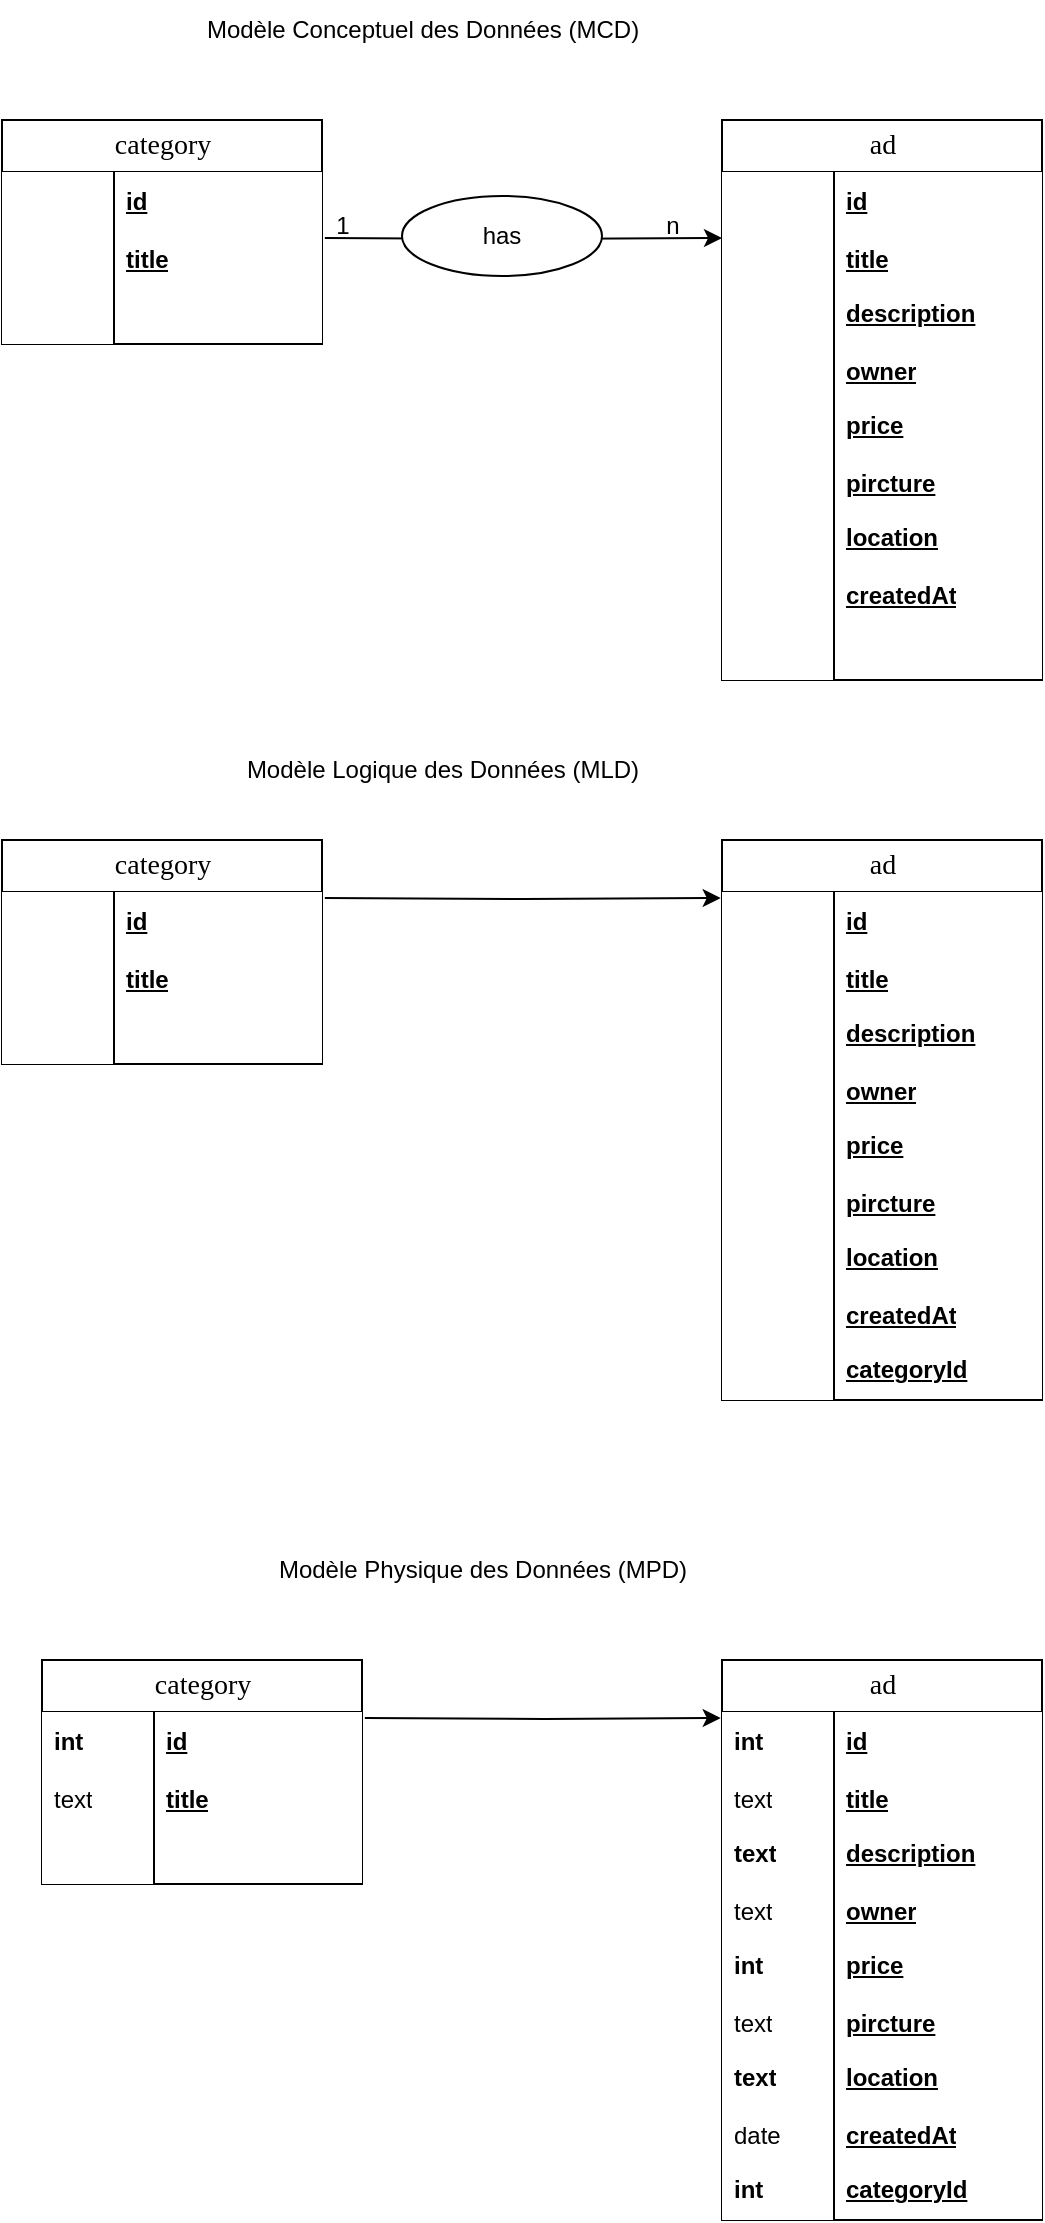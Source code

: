 <mxfile>
    <diagram id="uQz92evNhN_aksaQQb1X" name="Page-1">
        <mxGraphModel dx="1117" dy="882" grid="1" gridSize="10" guides="1" tooltips="1" connect="1" arrows="1" fold="1" page="1" pageScale="1" pageWidth="850" pageHeight="1100" math="0" shadow="0">
            <root>
                <mxCell id="0"/>
                <mxCell id="1" parent="0"/>
                <mxCell id="2" value="Modèle Conceptuel des Données (MCD)" style="text;html=1;align=center;verticalAlign=middle;resizable=0;points=[];autosize=1;" parent="1" vertex="1">
                    <mxGeometry x="170" y="100" width="240" height="30" as="geometry"/>
                </mxCell>
                <mxCell id="3" style="edgeStyle=orthogonalEdgeStyle;rounded=0;orthogonalLoop=1;jettySize=auto;html=1;exitX=1.009;exitY=1.101;exitDx=0;exitDy=0;exitPerimeter=0;entryX=0;entryY=0.115;entryDx=0;entryDy=0;entryPerimeter=0;" parent="1" target="7" edge="1">
                    <mxGeometry relative="1" as="geometry">
                        <mxPoint x="241.44" y="219.03" as="sourcePoint"/>
                        <mxPoint x="320" y="218.99" as="targetPoint"/>
                        <Array as="points"/>
                    </mxGeometry>
                </mxCell>
                <mxCell id="4" value="ad" style="swimlane;html=1;fontStyle=0;childLayout=stackLayout;horizontal=1;startSize=26;horizontalStack=0;resizeParent=1;resizeLast=0;collapsible=1;marginBottom=0;swimlaneFillColor=#ffffff;align=center;rounded=0;shadow=0;comic=0;labelBackgroundColor=none;strokeWidth=1;fontFamily=Verdana;fontSize=14" parent="1" vertex="1">
                    <mxGeometry x="440" y="160" width="160" height="280" as="geometry"/>
                </mxCell>
                <mxCell id="5" value="id" style="shape=partialRectangle;top=0;left=0;right=0;bottom=0;html=1;align=left;verticalAlign=middle;spacingLeft=60;spacingRight=4;whiteSpace=wrap;overflow=hidden;rotatable=0;points=[[0,0.5],[1,0.5]];portConstraint=eastwest;dropTarget=0;fontStyle=5;" parent="4" vertex="1">
                    <mxGeometry y="26" width="160" height="30" as="geometry"/>
                </mxCell>
                <mxCell id="6" value="" style="shape=partialRectangle;fontStyle=1;top=0;left=0;bottom=0;html=1;align=left;verticalAlign=middle;spacingLeft=4;spacingRight=4;whiteSpace=wrap;overflow=hidden;rotatable=0;points=[];portConstraint=eastwest;part=1;" parent="5" vertex="1" connectable="0">
                    <mxGeometry width="56" height="30" as="geometry"/>
                </mxCell>
                <mxCell id="7" value="&lt;span style=&quot;font-weight: 700; text-decoration-line: underline;&quot;&gt;title&lt;/span&gt;" style="shape=partialRectangle;top=0;left=0;right=0;bottom=0;html=1;align=left;verticalAlign=top;spacingLeft=60;spacingRight=4;whiteSpace=wrap;overflow=hidden;rotatable=0;points=[[0,0.5],[1,0.5]];portConstraint=eastwest;dropTarget=0;" parent="4" vertex="1">
                    <mxGeometry y="56" width="160" height="26" as="geometry"/>
                </mxCell>
                <mxCell id="8" value="" style="shape=partialRectangle;top=0;left=0;bottom=0;html=1;align=left;verticalAlign=top;spacingLeft=4;spacingRight=4;whiteSpace=wrap;overflow=hidden;rotatable=0;points=[];portConstraint=eastwest;part=1;" parent="7" vertex="1" connectable="0">
                    <mxGeometry width="56" height="26" as="geometry"/>
                </mxCell>
                <mxCell id="9" value="description     " style="shape=partialRectangle;top=0;left=0;right=0;bottom=0;html=1;align=left;verticalAlign=middle;spacingLeft=60;spacingRight=4;whiteSpace=wrap;overflow=hidden;rotatable=0;points=[[0,0.5],[1,0.5]];portConstraint=eastwest;dropTarget=0;fontStyle=5;" parent="4" vertex="1">
                    <mxGeometry y="82" width="160" height="30" as="geometry"/>
                </mxCell>
                <mxCell id="10" value="" style="shape=partialRectangle;fontStyle=1;top=0;left=0;bottom=0;html=1;align=left;verticalAlign=middle;spacingLeft=4;spacingRight=4;whiteSpace=wrap;overflow=hidden;rotatable=0;points=[];portConstraint=eastwest;part=1;" parent="9" vertex="1" connectable="0">
                    <mxGeometry width="56" height="30" as="geometry"/>
                </mxCell>
                <mxCell id="11" value="&lt;b&gt;&lt;u&gt;owner&lt;/u&gt;&lt;/b&gt;" style="shape=partialRectangle;top=0;left=0;right=0;bottom=0;html=1;align=left;verticalAlign=top;spacingLeft=60;spacingRight=4;whiteSpace=wrap;overflow=hidden;rotatable=0;points=[[0,0.5],[1,0.5]];portConstraint=eastwest;dropTarget=0;" parent="4" vertex="1">
                    <mxGeometry y="112" width="160" height="26" as="geometry"/>
                </mxCell>
                <mxCell id="12" value="" style="shape=partialRectangle;top=0;left=0;bottom=0;html=1;align=left;verticalAlign=top;spacingLeft=4;spacingRight=4;whiteSpace=wrap;overflow=hidden;rotatable=0;points=[];portConstraint=eastwest;part=1;" parent="11" vertex="1" connectable="0">
                    <mxGeometry width="56" height="26" as="geometry"/>
                </mxCell>
                <mxCell id="13" value="price" style="shape=partialRectangle;top=0;left=0;right=0;bottom=0;html=1;align=left;verticalAlign=middle;spacingLeft=60;spacingRight=4;whiteSpace=wrap;overflow=hidden;rotatable=0;points=[[0,0.5],[1,0.5]];portConstraint=eastwest;dropTarget=0;fontStyle=5;" parent="4" vertex="1">
                    <mxGeometry y="138" width="160" height="30" as="geometry"/>
                </mxCell>
                <mxCell id="14" value="" style="shape=partialRectangle;fontStyle=1;top=0;left=0;bottom=0;html=1;align=left;verticalAlign=middle;spacingLeft=4;spacingRight=4;whiteSpace=wrap;overflow=hidden;rotatable=0;points=[];portConstraint=eastwest;part=1;" parent="13" vertex="1" connectable="0">
                    <mxGeometry width="56" height="30" as="geometry"/>
                </mxCell>
                <mxCell id="15" value="&lt;span style=&quot;font-weight: 700; text-decoration-line: underline;&quot;&gt;pircture&lt;/span&gt;" style="shape=partialRectangle;top=0;left=0;right=0;bottom=0;html=1;align=left;verticalAlign=top;spacingLeft=60;spacingRight=4;whiteSpace=wrap;overflow=hidden;rotatable=0;points=[[0,0.5],[1,0.5]];portConstraint=eastwest;dropTarget=0;" parent="4" vertex="1">
                    <mxGeometry y="168" width="160" height="26" as="geometry"/>
                </mxCell>
                <mxCell id="16" value="" style="shape=partialRectangle;top=0;left=0;bottom=0;html=1;align=left;verticalAlign=top;spacingLeft=4;spacingRight=4;whiteSpace=wrap;overflow=hidden;rotatable=0;points=[];portConstraint=eastwest;part=1;" parent="15" vertex="1" connectable="0">
                    <mxGeometry width="56" height="26" as="geometry"/>
                </mxCell>
                <mxCell id="17" value="location" style="shape=partialRectangle;top=0;left=0;right=0;bottom=0;html=1;align=left;verticalAlign=middle;spacingLeft=60;spacingRight=4;whiteSpace=wrap;overflow=hidden;rotatable=0;points=[[0,0.5],[1,0.5]];portConstraint=eastwest;dropTarget=0;fontStyle=5;" parent="4" vertex="1">
                    <mxGeometry y="194" width="160" height="30" as="geometry"/>
                </mxCell>
                <mxCell id="18" value="" style="shape=partialRectangle;fontStyle=1;top=0;left=0;bottom=0;html=1;align=left;verticalAlign=middle;spacingLeft=4;spacingRight=4;whiteSpace=wrap;overflow=hidden;rotatable=0;points=[];portConstraint=eastwest;part=1;" parent="17" vertex="1" connectable="0">
                    <mxGeometry width="56" height="30" as="geometry"/>
                </mxCell>
                <mxCell id="19" value="&lt;span style=&quot;font-weight: 700; text-decoration-line: underline;&quot;&gt;createdAt&lt;/span&gt;" style="shape=partialRectangle;top=0;left=0;right=0;bottom=0;html=1;align=left;verticalAlign=top;spacingLeft=60;spacingRight=4;whiteSpace=wrap;overflow=hidden;rotatable=0;points=[[0,0.5],[1,0.5]];portConstraint=eastwest;dropTarget=0;" parent="4" vertex="1">
                    <mxGeometry y="224" width="160" height="26" as="geometry"/>
                </mxCell>
                <mxCell id="20" value="" style="shape=partialRectangle;top=0;left=0;bottom=0;html=1;align=left;verticalAlign=top;spacingLeft=4;spacingRight=4;whiteSpace=wrap;overflow=hidden;rotatable=0;points=[];portConstraint=eastwest;part=1;" parent="19" vertex="1" connectable="0">
                    <mxGeometry width="56" height="26" as="geometry"/>
                </mxCell>
                <mxCell id="21" value="" style="shape=partialRectangle;top=0;left=0;right=0;bottom=1;html=1;align=left;verticalAlign=middle;spacingLeft=60;spacingRight=4;whiteSpace=wrap;overflow=hidden;rotatable=0;points=[[0,0.5],[1,0.5]];portConstraint=eastwest;dropTarget=0;fontStyle=5;" parent="4" vertex="1">
                    <mxGeometry y="250" width="160" height="30" as="geometry"/>
                </mxCell>
                <mxCell id="22" value="" style="shape=partialRectangle;fontStyle=1;top=0;left=0;bottom=0;html=1;align=left;verticalAlign=middle;spacingLeft=4;spacingRight=4;whiteSpace=wrap;overflow=hidden;rotatable=0;points=[];portConstraint=eastwest;part=1;" parent="21" vertex="1" connectable="0">
                    <mxGeometry width="56" height="30.0" as="geometry"/>
                </mxCell>
                <mxCell id="23" value="category" style="swimlane;html=1;fontStyle=0;childLayout=stackLayout;horizontal=1;startSize=26;horizontalStack=0;resizeParent=1;resizeLast=0;collapsible=1;marginBottom=0;swimlaneFillColor=#ffffff;align=center;rounded=0;shadow=0;comic=0;labelBackgroundColor=none;strokeWidth=1;fontFamily=Verdana;fontSize=14" parent="1" vertex="1">
                    <mxGeometry x="80" y="160" width="160" height="112" as="geometry"/>
                </mxCell>
                <mxCell id="24" value="id" style="shape=partialRectangle;top=0;left=0;right=0;bottom=0;html=1;align=left;verticalAlign=middle;spacingLeft=60;spacingRight=4;whiteSpace=wrap;overflow=hidden;rotatable=0;points=[[0,0.5],[1,0.5]];portConstraint=eastwest;dropTarget=0;fontStyle=5;" parent="23" vertex="1">
                    <mxGeometry y="26" width="160" height="30" as="geometry"/>
                </mxCell>
                <mxCell id="25" value="" style="shape=partialRectangle;fontStyle=1;top=0;left=0;bottom=0;html=1;align=left;verticalAlign=middle;spacingLeft=4;spacingRight=4;whiteSpace=wrap;overflow=hidden;rotatable=0;points=[];portConstraint=eastwest;part=1;" parent="24" vertex="1" connectable="0">
                    <mxGeometry width="56" height="30" as="geometry"/>
                </mxCell>
                <mxCell id="26" value="&lt;span style=&quot;font-weight: 700; text-decoration-line: underline;&quot;&gt;title&lt;/span&gt;" style="shape=partialRectangle;top=0;left=0;right=0;bottom=0;html=1;align=left;verticalAlign=top;spacingLeft=60;spacingRight=4;whiteSpace=wrap;overflow=hidden;rotatable=0;points=[[0,0.5],[1,0.5]];portConstraint=eastwest;dropTarget=0;" parent="23" vertex="1">
                    <mxGeometry y="56" width="160" height="26" as="geometry"/>
                </mxCell>
                <mxCell id="27" value="" style="shape=partialRectangle;top=0;left=0;bottom=0;html=1;align=left;verticalAlign=top;spacingLeft=4;spacingRight=4;whiteSpace=wrap;overflow=hidden;rotatable=0;points=[];portConstraint=eastwest;part=1;" parent="26" vertex="1" connectable="0">
                    <mxGeometry width="56" height="26" as="geometry"/>
                </mxCell>
                <mxCell id="28" value="" style="shape=partialRectangle;top=0;left=0;right=0;bottom=1;html=1;align=left;verticalAlign=middle;spacingLeft=60;spacingRight=4;whiteSpace=wrap;overflow=hidden;rotatable=0;points=[[0,0.5],[1,0.5]];portConstraint=eastwest;dropTarget=0;fontStyle=5;" parent="23" vertex="1">
                    <mxGeometry y="82" width="160" height="30" as="geometry"/>
                </mxCell>
                <mxCell id="29" value="" style="shape=partialRectangle;fontStyle=1;top=0;left=0;bottom=0;html=1;align=left;verticalAlign=middle;spacingLeft=4;spacingRight=4;whiteSpace=wrap;overflow=hidden;rotatable=0;points=[];portConstraint=eastwest;part=1;" parent="28" vertex="1" connectable="0">
                    <mxGeometry width="56" height="30" as="geometry"/>
                </mxCell>
                <mxCell id="30" value="1" style="text;html=1;align=center;verticalAlign=middle;resizable=0;points=[];autosize=1;" parent="1" vertex="1">
                    <mxGeometry x="235" y="198" width="30" height="30" as="geometry"/>
                </mxCell>
                <mxCell id="31" value="n" style="text;html=1;align=center;verticalAlign=middle;resizable=0;points=[];autosize=1;" parent="1" vertex="1">
                    <mxGeometry x="400" y="198" width="30" height="30" as="geometry"/>
                </mxCell>
                <mxCell id="32" style="edgeStyle=orthogonalEdgeStyle;rounded=0;orthogonalLoop=1;jettySize=auto;html=1;exitX=1.009;exitY=1.101;exitDx=0;exitDy=0;exitPerimeter=0;entryX=-0.004;entryY=0.1;entryDx=0;entryDy=0;entryPerimeter=0;" parent="1" target="34" edge="1">
                    <mxGeometry relative="1" as="geometry">
                        <mxPoint x="241.44" y="549.03" as="sourcePoint"/>
                        <mxPoint x="320" y="548.99" as="targetPoint"/>
                        <Array as="points"/>
                    </mxGeometry>
                </mxCell>
                <mxCell id="33" value="ad" style="swimlane;html=1;fontStyle=0;childLayout=stackLayout;horizontal=1;startSize=26;horizontalStack=0;resizeParent=1;resizeLast=0;collapsible=1;marginBottom=0;swimlaneFillColor=#ffffff;align=center;rounded=0;shadow=0;comic=0;labelBackgroundColor=none;strokeWidth=1;fontFamily=Verdana;fontSize=14" parent="1" vertex="1">
                    <mxGeometry x="440" y="520" width="160" height="280" as="geometry"/>
                </mxCell>
                <mxCell id="34" value="id" style="shape=partialRectangle;top=0;left=0;right=0;bottom=0;html=1;align=left;verticalAlign=middle;spacingLeft=60;spacingRight=4;whiteSpace=wrap;overflow=hidden;rotatable=0;points=[[0,0.5],[1,0.5]];portConstraint=eastwest;dropTarget=0;fontStyle=5;" parent="33" vertex="1">
                    <mxGeometry y="26" width="160" height="30" as="geometry"/>
                </mxCell>
                <mxCell id="35" value="" style="shape=partialRectangle;fontStyle=1;top=0;left=0;bottom=0;html=1;align=left;verticalAlign=middle;spacingLeft=4;spacingRight=4;whiteSpace=wrap;overflow=hidden;rotatable=0;points=[];portConstraint=eastwest;part=1;" parent="34" vertex="1" connectable="0">
                    <mxGeometry width="56" height="30" as="geometry"/>
                </mxCell>
                <mxCell id="36" value="&lt;span style=&quot;font-weight: 700; text-decoration-line: underline;&quot;&gt;title&lt;/span&gt;" style="shape=partialRectangle;top=0;left=0;right=0;bottom=0;html=1;align=left;verticalAlign=top;spacingLeft=60;spacingRight=4;whiteSpace=wrap;overflow=hidden;rotatable=0;points=[[0,0.5],[1,0.5]];portConstraint=eastwest;dropTarget=0;" parent="33" vertex="1">
                    <mxGeometry y="56" width="160" height="26" as="geometry"/>
                </mxCell>
                <mxCell id="37" value="" style="shape=partialRectangle;top=0;left=0;bottom=0;html=1;align=left;verticalAlign=top;spacingLeft=4;spacingRight=4;whiteSpace=wrap;overflow=hidden;rotatable=0;points=[];portConstraint=eastwest;part=1;" parent="36" vertex="1" connectable="0">
                    <mxGeometry width="56" height="26" as="geometry"/>
                </mxCell>
                <mxCell id="38" value="description     " style="shape=partialRectangle;top=0;left=0;right=0;bottom=0;html=1;align=left;verticalAlign=middle;spacingLeft=60;spacingRight=4;whiteSpace=wrap;overflow=hidden;rotatable=0;points=[[0,0.5],[1,0.5]];portConstraint=eastwest;dropTarget=0;fontStyle=5;" parent="33" vertex="1">
                    <mxGeometry y="82" width="160" height="30" as="geometry"/>
                </mxCell>
                <mxCell id="39" value="" style="shape=partialRectangle;fontStyle=1;top=0;left=0;bottom=0;html=1;align=left;verticalAlign=middle;spacingLeft=4;spacingRight=4;whiteSpace=wrap;overflow=hidden;rotatable=0;points=[];portConstraint=eastwest;part=1;" parent="38" vertex="1" connectable="0">
                    <mxGeometry width="56" height="30" as="geometry"/>
                </mxCell>
                <mxCell id="40" value="&lt;b&gt;&lt;u&gt;owner&lt;/u&gt;&lt;/b&gt;" style="shape=partialRectangle;top=0;left=0;right=0;bottom=0;html=1;align=left;verticalAlign=top;spacingLeft=60;spacingRight=4;whiteSpace=wrap;overflow=hidden;rotatable=0;points=[[0,0.5],[1,0.5]];portConstraint=eastwest;dropTarget=0;" parent="33" vertex="1">
                    <mxGeometry y="112" width="160" height="26" as="geometry"/>
                </mxCell>
                <mxCell id="41" value="" style="shape=partialRectangle;top=0;left=0;bottom=0;html=1;align=left;verticalAlign=top;spacingLeft=4;spacingRight=4;whiteSpace=wrap;overflow=hidden;rotatable=0;points=[];portConstraint=eastwest;part=1;" parent="40" vertex="1" connectable="0">
                    <mxGeometry width="56" height="26" as="geometry"/>
                </mxCell>
                <mxCell id="42" value="price" style="shape=partialRectangle;top=0;left=0;right=0;bottom=0;html=1;align=left;verticalAlign=middle;spacingLeft=60;spacingRight=4;whiteSpace=wrap;overflow=hidden;rotatable=0;points=[[0,0.5],[1,0.5]];portConstraint=eastwest;dropTarget=0;fontStyle=5;" parent="33" vertex="1">
                    <mxGeometry y="138" width="160" height="30" as="geometry"/>
                </mxCell>
                <mxCell id="43" value="" style="shape=partialRectangle;fontStyle=1;top=0;left=0;bottom=0;html=1;align=left;verticalAlign=middle;spacingLeft=4;spacingRight=4;whiteSpace=wrap;overflow=hidden;rotatable=0;points=[];portConstraint=eastwest;part=1;" parent="42" vertex="1" connectable="0">
                    <mxGeometry width="56" height="30" as="geometry"/>
                </mxCell>
                <mxCell id="44" value="&lt;span style=&quot;font-weight: 700; text-decoration-line: underline;&quot;&gt;pircture&lt;/span&gt;" style="shape=partialRectangle;top=0;left=0;right=0;bottom=0;html=1;align=left;verticalAlign=top;spacingLeft=60;spacingRight=4;whiteSpace=wrap;overflow=hidden;rotatable=0;points=[[0,0.5],[1,0.5]];portConstraint=eastwest;dropTarget=0;" parent="33" vertex="1">
                    <mxGeometry y="168" width="160" height="26" as="geometry"/>
                </mxCell>
                <mxCell id="45" value="" style="shape=partialRectangle;top=0;left=0;bottom=0;html=1;align=left;verticalAlign=top;spacingLeft=4;spacingRight=4;whiteSpace=wrap;overflow=hidden;rotatable=0;points=[];portConstraint=eastwest;part=1;" parent="44" vertex="1" connectable="0">
                    <mxGeometry width="56" height="26" as="geometry"/>
                </mxCell>
                <mxCell id="46" value="location" style="shape=partialRectangle;top=0;left=0;right=0;bottom=0;html=1;align=left;verticalAlign=middle;spacingLeft=60;spacingRight=4;whiteSpace=wrap;overflow=hidden;rotatable=0;points=[[0,0.5],[1,0.5]];portConstraint=eastwest;dropTarget=0;fontStyle=5;" parent="33" vertex="1">
                    <mxGeometry y="194" width="160" height="30" as="geometry"/>
                </mxCell>
                <mxCell id="47" value="" style="shape=partialRectangle;fontStyle=1;top=0;left=0;bottom=0;html=1;align=left;verticalAlign=middle;spacingLeft=4;spacingRight=4;whiteSpace=wrap;overflow=hidden;rotatable=0;points=[];portConstraint=eastwest;part=1;" parent="46" vertex="1" connectable="0">
                    <mxGeometry width="56" height="30" as="geometry"/>
                </mxCell>
                <mxCell id="48" value="&lt;span style=&quot;font-weight: 700; text-decoration-line: underline;&quot;&gt;createdAt&lt;/span&gt;" style="shape=partialRectangle;top=0;left=0;right=0;bottom=0;html=1;align=left;verticalAlign=top;spacingLeft=60;spacingRight=4;whiteSpace=wrap;overflow=hidden;rotatable=0;points=[[0,0.5],[1,0.5]];portConstraint=eastwest;dropTarget=0;" parent="33" vertex="1">
                    <mxGeometry y="224" width="160" height="26" as="geometry"/>
                </mxCell>
                <mxCell id="49" value="" style="shape=partialRectangle;top=0;left=0;bottom=0;html=1;align=left;verticalAlign=top;spacingLeft=4;spacingRight=4;whiteSpace=wrap;overflow=hidden;rotatable=0;points=[];portConstraint=eastwest;part=1;" parent="48" vertex="1" connectable="0">
                    <mxGeometry width="56" height="26" as="geometry"/>
                </mxCell>
                <mxCell id="50" value="categoryId" style="shape=partialRectangle;top=0;left=0;right=0;bottom=1;html=1;align=left;verticalAlign=middle;spacingLeft=60;spacingRight=4;whiteSpace=wrap;overflow=hidden;rotatable=0;points=[[0,0.5],[1,0.5]];portConstraint=eastwest;dropTarget=0;fontStyle=5;" parent="33" vertex="1">
                    <mxGeometry y="250" width="160" height="30" as="geometry"/>
                </mxCell>
                <mxCell id="51" value="" style="shape=partialRectangle;fontStyle=1;top=0;left=0;bottom=0;html=1;align=left;verticalAlign=middle;spacingLeft=4;spacingRight=4;whiteSpace=wrap;overflow=hidden;rotatable=0;points=[];portConstraint=eastwest;part=1;" parent="50" vertex="1" connectable="0">
                    <mxGeometry width="56" height="30.0" as="geometry"/>
                </mxCell>
                <mxCell id="52" value="category" style="swimlane;html=1;fontStyle=0;childLayout=stackLayout;horizontal=1;startSize=26;horizontalStack=0;resizeParent=1;resizeLast=0;collapsible=1;marginBottom=0;swimlaneFillColor=#ffffff;align=center;rounded=0;shadow=0;comic=0;labelBackgroundColor=none;strokeWidth=1;fontFamily=Verdana;fontSize=14" parent="1" vertex="1">
                    <mxGeometry x="80" y="520" width="160" height="112" as="geometry"/>
                </mxCell>
                <mxCell id="53" value="id" style="shape=partialRectangle;top=0;left=0;right=0;bottom=0;html=1;align=left;verticalAlign=middle;spacingLeft=60;spacingRight=4;whiteSpace=wrap;overflow=hidden;rotatable=0;points=[[0,0.5],[1,0.5]];portConstraint=eastwest;dropTarget=0;fontStyle=5;" parent="52" vertex="1">
                    <mxGeometry y="26" width="160" height="30" as="geometry"/>
                </mxCell>
                <mxCell id="54" value="" style="shape=partialRectangle;fontStyle=1;top=0;left=0;bottom=0;html=1;align=left;verticalAlign=middle;spacingLeft=4;spacingRight=4;whiteSpace=wrap;overflow=hidden;rotatable=0;points=[];portConstraint=eastwest;part=1;" parent="53" vertex="1" connectable="0">
                    <mxGeometry width="56" height="30" as="geometry"/>
                </mxCell>
                <mxCell id="55" value="&lt;span style=&quot;font-weight: 700; text-decoration-line: underline;&quot;&gt;title&lt;/span&gt;" style="shape=partialRectangle;top=0;left=0;right=0;bottom=0;html=1;align=left;verticalAlign=top;spacingLeft=60;spacingRight=4;whiteSpace=wrap;overflow=hidden;rotatable=0;points=[[0,0.5],[1,0.5]];portConstraint=eastwest;dropTarget=0;" parent="52" vertex="1">
                    <mxGeometry y="56" width="160" height="26" as="geometry"/>
                </mxCell>
                <mxCell id="56" value="" style="shape=partialRectangle;top=0;left=0;bottom=0;html=1;align=left;verticalAlign=top;spacingLeft=4;spacingRight=4;whiteSpace=wrap;overflow=hidden;rotatable=0;points=[];portConstraint=eastwest;part=1;" parent="55" vertex="1" connectable="0">
                    <mxGeometry width="56" height="26" as="geometry"/>
                </mxCell>
                <mxCell id="57" value="" style="shape=partialRectangle;top=0;left=0;right=0;bottom=1;html=1;align=left;verticalAlign=middle;spacingLeft=60;spacingRight=4;whiteSpace=wrap;overflow=hidden;rotatable=0;points=[[0,0.5],[1,0.5]];portConstraint=eastwest;dropTarget=0;fontStyle=5;" parent="52" vertex="1">
                    <mxGeometry y="82" width="160" height="30" as="geometry"/>
                </mxCell>
                <mxCell id="58" value="" style="shape=partialRectangle;fontStyle=1;top=0;left=0;bottom=0;html=1;align=left;verticalAlign=middle;spacingLeft=4;spacingRight=4;whiteSpace=wrap;overflow=hidden;rotatable=0;points=[];portConstraint=eastwest;part=1;" parent="57" vertex="1" connectable="0">
                    <mxGeometry width="56" height="30" as="geometry"/>
                </mxCell>
                <mxCell id="59" value="Modèle Logique des Données (MLD)" style="text;html=1;align=center;verticalAlign=middle;resizable=0;points=[];autosize=1;" parent="1" vertex="1">
                    <mxGeometry x="190" y="470" width="220" height="30" as="geometry"/>
                </mxCell>
                <mxCell id="60" style="edgeStyle=orthogonalEdgeStyle;rounded=0;orthogonalLoop=1;jettySize=auto;html=1;exitX=1.009;exitY=1.101;exitDx=0;exitDy=0;exitPerimeter=0;entryX=-0.004;entryY=0.1;entryDx=0;entryDy=0;entryPerimeter=0;" parent="1" target="62" edge="1">
                    <mxGeometry relative="1" as="geometry">
                        <mxPoint x="261.44" y="959.03" as="sourcePoint"/>
                        <mxPoint x="340" y="958.99" as="targetPoint"/>
                        <Array as="points"/>
                    </mxGeometry>
                </mxCell>
                <mxCell id="61" value="ad" style="swimlane;html=1;fontStyle=0;childLayout=stackLayout;horizontal=1;startSize=26;horizontalStack=0;resizeParent=1;resizeLast=0;collapsible=1;marginBottom=0;swimlaneFillColor=#ffffff;align=center;rounded=0;shadow=0;comic=0;labelBackgroundColor=none;strokeWidth=1;fontFamily=Verdana;fontSize=14" parent="1" vertex="1">
                    <mxGeometry x="440" y="930" width="160" height="280" as="geometry"/>
                </mxCell>
                <mxCell id="62" value="id" style="shape=partialRectangle;top=0;left=0;right=0;bottom=0;html=1;align=left;verticalAlign=middle;spacingLeft=60;spacingRight=4;whiteSpace=wrap;overflow=hidden;rotatable=0;points=[[0,0.5],[1,0.5]];portConstraint=eastwest;dropTarget=0;fontStyle=5;" parent="61" vertex="1">
                    <mxGeometry y="26" width="160" height="30" as="geometry"/>
                </mxCell>
                <mxCell id="63" value="int" style="shape=partialRectangle;fontStyle=1;top=0;left=0;bottom=0;html=1;align=left;verticalAlign=middle;spacingLeft=4;spacingRight=4;whiteSpace=wrap;overflow=hidden;rotatable=0;points=[];portConstraint=eastwest;part=1;" parent="62" vertex="1" connectable="0">
                    <mxGeometry width="56" height="30" as="geometry"/>
                </mxCell>
                <mxCell id="64" value="&lt;span style=&quot;font-weight: 700; text-decoration-line: underline;&quot;&gt;title&lt;/span&gt;" style="shape=partialRectangle;top=0;left=0;right=0;bottom=0;html=1;align=left;verticalAlign=top;spacingLeft=60;spacingRight=4;whiteSpace=wrap;overflow=hidden;rotatable=0;points=[[0,0.5],[1,0.5]];portConstraint=eastwest;dropTarget=0;" parent="61" vertex="1">
                    <mxGeometry y="56" width="160" height="26" as="geometry"/>
                </mxCell>
                <mxCell id="65" value="text" style="shape=partialRectangle;top=0;left=0;bottom=0;html=1;align=left;verticalAlign=top;spacingLeft=4;spacingRight=4;whiteSpace=wrap;overflow=hidden;rotatable=0;points=[];portConstraint=eastwest;part=1;" parent="64" vertex="1" connectable="0">
                    <mxGeometry width="56" height="26" as="geometry"/>
                </mxCell>
                <mxCell id="66" value="description     " style="shape=partialRectangle;top=0;left=0;right=0;bottom=0;html=1;align=left;verticalAlign=middle;spacingLeft=60;spacingRight=4;whiteSpace=wrap;overflow=hidden;rotatable=0;points=[[0,0.5],[1,0.5]];portConstraint=eastwest;dropTarget=0;fontStyle=5;" parent="61" vertex="1">
                    <mxGeometry y="82" width="160" height="30" as="geometry"/>
                </mxCell>
                <mxCell id="67" value="text" style="shape=partialRectangle;fontStyle=1;top=0;left=0;bottom=0;html=1;align=left;verticalAlign=middle;spacingLeft=4;spacingRight=4;whiteSpace=wrap;overflow=hidden;rotatable=0;points=[];portConstraint=eastwest;part=1;" parent="66" vertex="1" connectable="0">
                    <mxGeometry width="56" height="30" as="geometry"/>
                </mxCell>
                <mxCell id="68" value="&lt;b&gt;&lt;u&gt;owner&lt;/u&gt;&lt;/b&gt;" style="shape=partialRectangle;top=0;left=0;right=0;bottom=0;html=1;align=left;verticalAlign=top;spacingLeft=60;spacingRight=4;whiteSpace=wrap;overflow=hidden;rotatable=0;points=[[0,0.5],[1,0.5]];portConstraint=eastwest;dropTarget=0;" parent="61" vertex="1">
                    <mxGeometry y="112" width="160" height="26" as="geometry"/>
                </mxCell>
                <mxCell id="69" value="text" style="shape=partialRectangle;top=0;left=0;bottom=0;html=1;align=left;verticalAlign=top;spacingLeft=4;spacingRight=4;whiteSpace=wrap;overflow=hidden;rotatable=0;points=[];portConstraint=eastwest;part=1;" parent="68" vertex="1" connectable="0">
                    <mxGeometry width="56" height="26" as="geometry"/>
                </mxCell>
                <mxCell id="70" value="price" style="shape=partialRectangle;top=0;left=0;right=0;bottom=0;html=1;align=left;verticalAlign=middle;spacingLeft=60;spacingRight=4;whiteSpace=wrap;overflow=hidden;rotatable=0;points=[[0,0.5],[1,0.5]];portConstraint=eastwest;dropTarget=0;fontStyle=5;" parent="61" vertex="1">
                    <mxGeometry y="138" width="160" height="30" as="geometry"/>
                </mxCell>
                <mxCell id="71" value="int" style="shape=partialRectangle;fontStyle=1;top=0;left=0;bottom=0;html=1;align=left;verticalAlign=middle;spacingLeft=4;spacingRight=4;whiteSpace=wrap;overflow=hidden;rotatable=0;points=[];portConstraint=eastwest;part=1;" parent="70" vertex="1" connectable="0">
                    <mxGeometry width="56" height="30" as="geometry"/>
                </mxCell>
                <mxCell id="72" value="&lt;span style=&quot;font-weight: 700; text-decoration-line: underline;&quot;&gt;pircture&lt;/span&gt;" style="shape=partialRectangle;top=0;left=0;right=0;bottom=0;html=1;align=left;verticalAlign=top;spacingLeft=60;spacingRight=4;whiteSpace=wrap;overflow=hidden;rotatable=0;points=[[0,0.5],[1,0.5]];portConstraint=eastwest;dropTarget=0;" parent="61" vertex="1">
                    <mxGeometry y="168" width="160" height="26" as="geometry"/>
                </mxCell>
                <mxCell id="73" value="text" style="shape=partialRectangle;top=0;left=0;bottom=0;html=1;align=left;verticalAlign=top;spacingLeft=4;spacingRight=4;whiteSpace=wrap;overflow=hidden;rotatable=0;points=[];portConstraint=eastwest;part=1;" parent="72" vertex="1" connectable="0">
                    <mxGeometry width="56" height="26" as="geometry"/>
                </mxCell>
                <mxCell id="74" value="location" style="shape=partialRectangle;top=0;left=0;right=0;bottom=0;html=1;align=left;verticalAlign=middle;spacingLeft=60;spacingRight=4;whiteSpace=wrap;overflow=hidden;rotatable=0;points=[[0,0.5],[1,0.5]];portConstraint=eastwest;dropTarget=0;fontStyle=5;" parent="61" vertex="1">
                    <mxGeometry y="194" width="160" height="30" as="geometry"/>
                </mxCell>
                <mxCell id="75" value="text" style="shape=partialRectangle;fontStyle=1;top=0;left=0;bottom=0;html=1;align=left;verticalAlign=middle;spacingLeft=4;spacingRight=4;whiteSpace=wrap;overflow=hidden;rotatable=0;points=[];portConstraint=eastwest;part=1;" parent="74" vertex="1" connectable="0">
                    <mxGeometry width="56" height="30" as="geometry"/>
                </mxCell>
                <mxCell id="76" value="&lt;span style=&quot;font-weight: 700; text-decoration-line: underline;&quot;&gt;createdAt&lt;/span&gt;" style="shape=partialRectangle;top=0;left=0;right=0;bottom=0;html=1;align=left;verticalAlign=top;spacingLeft=60;spacingRight=4;whiteSpace=wrap;overflow=hidden;rotatable=0;points=[[0,0.5],[1,0.5]];portConstraint=eastwest;dropTarget=0;" parent="61" vertex="1">
                    <mxGeometry y="224" width="160" height="26" as="geometry"/>
                </mxCell>
                <mxCell id="77" value="date" style="shape=partialRectangle;top=0;left=0;bottom=0;html=1;align=left;verticalAlign=top;spacingLeft=4;spacingRight=4;whiteSpace=wrap;overflow=hidden;rotatable=0;points=[];portConstraint=eastwest;part=1;" parent="76" vertex="1" connectable="0">
                    <mxGeometry width="56" height="26" as="geometry"/>
                </mxCell>
                <mxCell id="78" value="categoryId" style="shape=partialRectangle;top=0;left=0;right=0;bottom=1;html=1;align=left;verticalAlign=middle;spacingLeft=60;spacingRight=4;whiteSpace=wrap;overflow=hidden;rotatable=0;points=[[0,0.5],[1,0.5]];portConstraint=eastwest;dropTarget=0;fontStyle=5;" parent="61" vertex="1">
                    <mxGeometry y="250" width="160" height="30" as="geometry"/>
                </mxCell>
                <mxCell id="79" value="int" style="shape=partialRectangle;fontStyle=1;top=0;left=0;bottom=0;html=1;align=left;verticalAlign=middle;spacingLeft=4;spacingRight=4;whiteSpace=wrap;overflow=hidden;rotatable=0;points=[];portConstraint=eastwest;part=1;" parent="78" vertex="1" connectable="0">
                    <mxGeometry width="56" height="30.0" as="geometry"/>
                </mxCell>
                <mxCell id="80" value="category" style="swimlane;html=1;fontStyle=0;childLayout=stackLayout;horizontal=1;startSize=26;horizontalStack=0;resizeParent=1;resizeLast=0;collapsible=1;marginBottom=0;swimlaneFillColor=#ffffff;align=center;rounded=0;shadow=0;comic=0;labelBackgroundColor=none;strokeWidth=1;fontFamily=Verdana;fontSize=14" parent="1" vertex="1">
                    <mxGeometry x="100" y="930" width="160" height="112" as="geometry"/>
                </mxCell>
                <mxCell id="81" value="id" style="shape=partialRectangle;top=0;left=0;right=0;bottom=0;html=1;align=left;verticalAlign=middle;spacingLeft=60;spacingRight=4;whiteSpace=wrap;overflow=hidden;rotatable=0;points=[[0,0.5],[1,0.5]];portConstraint=eastwest;dropTarget=0;fontStyle=5;" parent="80" vertex="1">
                    <mxGeometry y="26" width="160" height="30" as="geometry"/>
                </mxCell>
                <mxCell id="82" value="int" style="shape=partialRectangle;fontStyle=1;top=0;left=0;bottom=0;html=1;align=left;verticalAlign=middle;spacingLeft=4;spacingRight=4;whiteSpace=wrap;overflow=hidden;rotatable=0;points=[];portConstraint=eastwest;part=1;" parent="81" vertex="1" connectable="0">
                    <mxGeometry width="56" height="30" as="geometry"/>
                </mxCell>
                <mxCell id="83" value="&lt;span style=&quot;font-weight: 700; text-decoration-line: underline;&quot;&gt;title&lt;/span&gt;" style="shape=partialRectangle;top=0;left=0;right=0;bottom=0;html=1;align=left;verticalAlign=top;spacingLeft=60;spacingRight=4;whiteSpace=wrap;overflow=hidden;rotatable=0;points=[[0,0.5],[1,0.5]];portConstraint=eastwest;dropTarget=0;" parent="80" vertex="1">
                    <mxGeometry y="56" width="160" height="26" as="geometry"/>
                </mxCell>
                <mxCell id="84" value="text" style="shape=partialRectangle;top=0;left=0;bottom=0;html=1;align=left;verticalAlign=top;spacingLeft=4;spacingRight=4;whiteSpace=wrap;overflow=hidden;rotatable=0;points=[];portConstraint=eastwest;part=1;" parent="83" vertex="1" connectable="0">
                    <mxGeometry width="56" height="26" as="geometry"/>
                </mxCell>
                <mxCell id="85" value="" style="shape=partialRectangle;top=0;left=0;right=0;bottom=1;html=1;align=left;verticalAlign=middle;spacingLeft=60;spacingRight=4;whiteSpace=wrap;overflow=hidden;rotatable=0;points=[[0,0.5],[1,0.5]];portConstraint=eastwest;dropTarget=0;fontStyle=5;" parent="80" vertex="1">
                    <mxGeometry y="82" width="160" height="30" as="geometry"/>
                </mxCell>
                <mxCell id="86" value="" style="shape=partialRectangle;fontStyle=1;top=0;left=0;bottom=0;html=1;align=left;verticalAlign=middle;spacingLeft=4;spacingRight=4;whiteSpace=wrap;overflow=hidden;rotatable=0;points=[];portConstraint=eastwest;part=1;" parent="85" vertex="1" connectable="0">
                    <mxGeometry width="56" height="30" as="geometry"/>
                </mxCell>
                <mxCell id="87" value="Modèle Physique des Données (MPD)" style="text;html=1;align=center;verticalAlign=middle;resizable=0;points=[];autosize=1;" parent="1" vertex="1">
                    <mxGeometry x="205" y="870" width="230" height="30" as="geometry"/>
                </mxCell>
                <mxCell id="88" value="has" style="ellipse;whiteSpace=wrap;html=1;align=center;" parent="1" vertex="1">
                    <mxGeometry x="280" y="198" width="100" height="40" as="geometry"/>
                </mxCell>
            </root>
        </mxGraphModel>
    </diagram>
</mxfile>
